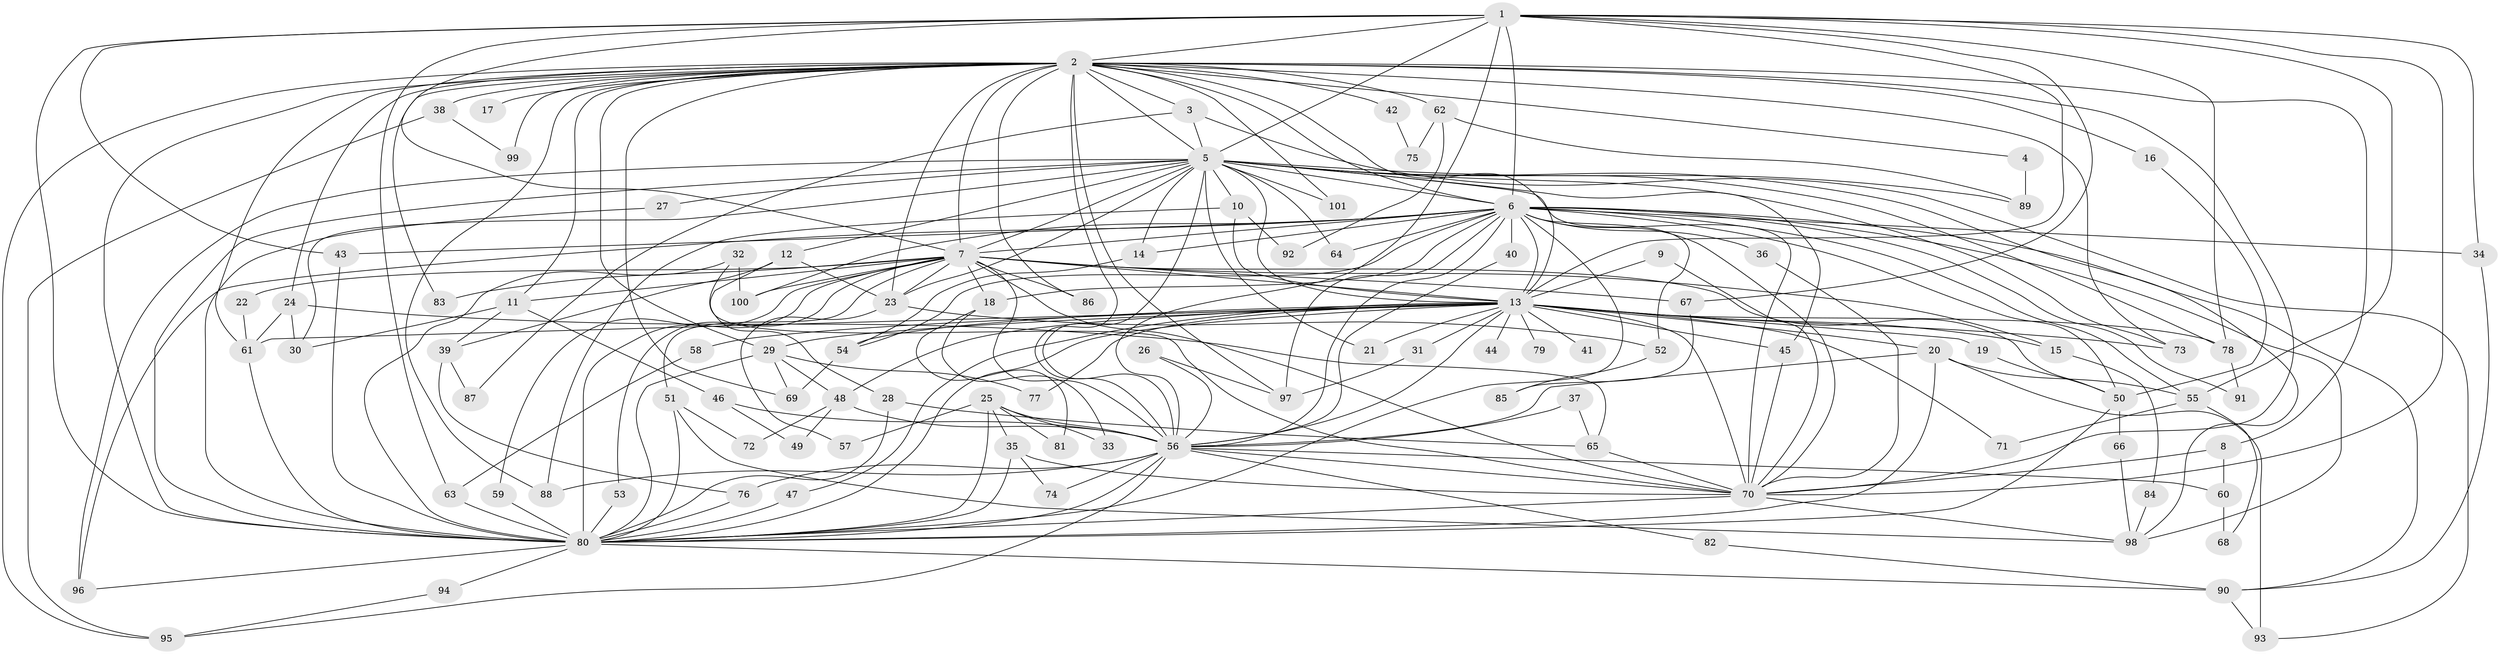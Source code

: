 // original degree distribution, {15: 0.006993006993006993, 20: 0.006993006993006993, 24: 0.006993006993006993, 30: 0.006993006993006993, 35: 0.006993006993006993, 28: 0.013986013986013986, 23: 0.006993006993006993, 19: 0.006993006993006993, 33: 0.006993006993006993, 5: 0.055944055944055944, 4: 0.1048951048951049, 3: 0.1888111888111888, 2: 0.5454545454545454, 6: 0.03496503496503497}
// Generated by graph-tools (version 1.1) at 2025/36/03/04/25 23:36:26]
// undirected, 101 vertices, 238 edges
graph export_dot {
  node [color=gray90,style=filled];
  1;
  2;
  3;
  4;
  5;
  6;
  7;
  8;
  9;
  10;
  11;
  12;
  13;
  14;
  15;
  16;
  17;
  18;
  19;
  20;
  21;
  22;
  23;
  24;
  25;
  26;
  27;
  28;
  29;
  30;
  31;
  32;
  33;
  34;
  35;
  36;
  37;
  38;
  39;
  40;
  41;
  42;
  43;
  44;
  45;
  46;
  47;
  48;
  49;
  50;
  51;
  52;
  53;
  54;
  55;
  56;
  57;
  58;
  59;
  60;
  61;
  62;
  63;
  64;
  65;
  66;
  67;
  68;
  69;
  70;
  71;
  72;
  73;
  74;
  75;
  76;
  77;
  78;
  79;
  80;
  81;
  82;
  83;
  84;
  85;
  86;
  87;
  88;
  89;
  90;
  91;
  92;
  93;
  94;
  95;
  96;
  97;
  98;
  99;
  100;
  101;
  1 -- 2 [weight=2.0];
  1 -- 5 [weight=1.0];
  1 -- 6 [weight=1.0];
  1 -- 7 [weight=1.0];
  1 -- 13 [weight=1.0];
  1 -- 34 [weight=1.0];
  1 -- 43 [weight=1.0];
  1 -- 55 [weight=1.0];
  1 -- 56 [weight=1.0];
  1 -- 63 [weight=1.0];
  1 -- 67 [weight=1.0];
  1 -- 70 [weight=1.0];
  1 -- 78 [weight=1.0];
  1 -- 80 [weight=1.0];
  2 -- 3 [weight=1.0];
  2 -- 4 [weight=1.0];
  2 -- 5 [weight=2.0];
  2 -- 6 [weight=2.0];
  2 -- 7 [weight=2.0];
  2 -- 8 [weight=1.0];
  2 -- 11 [weight=1.0];
  2 -- 13 [weight=2.0];
  2 -- 16 [weight=1.0];
  2 -- 17 [weight=2.0];
  2 -- 23 [weight=1.0];
  2 -- 24 [weight=1.0];
  2 -- 29 [weight=1.0];
  2 -- 38 [weight=1.0];
  2 -- 42 [weight=2.0];
  2 -- 56 [weight=2.0];
  2 -- 61 [weight=1.0];
  2 -- 62 [weight=2.0];
  2 -- 69 [weight=1.0];
  2 -- 70 [weight=2.0];
  2 -- 73 [weight=1.0];
  2 -- 80 [weight=2.0];
  2 -- 83 [weight=1.0];
  2 -- 86 [weight=1.0];
  2 -- 88 [weight=1.0];
  2 -- 95 [weight=1.0];
  2 -- 97 [weight=2.0];
  2 -- 99 [weight=2.0];
  2 -- 101 [weight=2.0];
  3 -- 5 [weight=1.0];
  3 -- 87 [weight=1.0];
  3 -- 93 [weight=1.0];
  4 -- 89 [weight=1.0];
  5 -- 6 [weight=1.0];
  5 -- 7 [weight=1.0];
  5 -- 10 [weight=1.0];
  5 -- 12 [weight=1.0];
  5 -- 13 [weight=2.0];
  5 -- 14 [weight=1.0];
  5 -- 21 [weight=1.0];
  5 -- 23 [weight=1.0];
  5 -- 27 [weight=1.0];
  5 -- 30 [weight=1.0];
  5 -- 45 [weight=1.0];
  5 -- 56 [weight=1.0];
  5 -- 64 [weight=1.0];
  5 -- 70 [weight=2.0];
  5 -- 73 [weight=1.0];
  5 -- 78 [weight=1.0];
  5 -- 80 [weight=3.0];
  5 -- 89 [weight=2.0];
  5 -- 96 [weight=1.0];
  5 -- 98 [weight=1.0];
  5 -- 101 [weight=1.0];
  6 -- 7 [weight=1.0];
  6 -- 13 [weight=1.0];
  6 -- 14 [weight=1.0];
  6 -- 18 [weight=1.0];
  6 -- 34 [weight=1.0];
  6 -- 36 [weight=1.0];
  6 -- 40 [weight=2.0];
  6 -- 43 [weight=1.0];
  6 -- 50 [weight=1.0];
  6 -- 52 [weight=1.0];
  6 -- 54 [weight=1.0];
  6 -- 55 [weight=1.0];
  6 -- 56 [weight=1.0];
  6 -- 64 [weight=1.0];
  6 -- 70 [weight=1.0];
  6 -- 80 [weight=2.0];
  6 -- 90 [weight=1.0];
  6 -- 91 [weight=1.0];
  6 -- 96 [weight=1.0];
  6 -- 97 [weight=1.0];
  6 -- 98 [weight=1.0];
  6 -- 100 [weight=1.0];
  7 -- 11 [weight=1.0];
  7 -- 13 [weight=1.0];
  7 -- 15 [weight=1.0];
  7 -- 18 [weight=1.0];
  7 -- 22 [weight=1.0];
  7 -- 23 [weight=1.0];
  7 -- 50 [weight=1.0];
  7 -- 51 [weight=1.0];
  7 -- 53 [weight=1.0];
  7 -- 56 [weight=1.0];
  7 -- 59 [weight=1.0];
  7 -- 67 [weight=1.0];
  7 -- 70 [weight=1.0];
  7 -- 80 [weight=2.0];
  7 -- 83 [weight=1.0];
  7 -- 86 [weight=1.0];
  7 -- 100 [weight=1.0];
  8 -- 60 [weight=1.0];
  8 -- 70 [weight=1.0];
  9 -- 13 [weight=1.0];
  9 -- 70 [weight=1.0];
  10 -- 13 [weight=1.0];
  10 -- 88 [weight=1.0];
  10 -- 92 [weight=1.0];
  11 -- 30 [weight=1.0];
  11 -- 39 [weight=1.0];
  11 -- 46 [weight=1.0];
  12 -- 23 [weight=1.0];
  12 -- 28 [weight=1.0];
  12 -- 39 [weight=1.0];
  13 -- 15 [weight=1.0];
  13 -- 19 [weight=1.0];
  13 -- 20 [weight=1.0];
  13 -- 21 [weight=1.0];
  13 -- 29 [weight=1.0];
  13 -- 31 [weight=1.0];
  13 -- 41 [weight=1.0];
  13 -- 44 [weight=1.0];
  13 -- 45 [weight=1.0];
  13 -- 47 [weight=1.0];
  13 -- 48 [weight=1.0];
  13 -- 54 [weight=1.0];
  13 -- 56 [weight=1.0];
  13 -- 58 [weight=1.0];
  13 -- 61 [weight=1.0];
  13 -- 70 [weight=1.0];
  13 -- 71 [weight=1.0];
  13 -- 73 [weight=1.0];
  13 -- 77 [weight=1.0];
  13 -- 78 [weight=1.0];
  13 -- 79 [weight=2.0];
  13 -- 80 [weight=1.0];
  14 -- 54 [weight=1.0];
  15 -- 84 [weight=1.0];
  16 -- 50 [weight=1.0];
  18 -- 33 [weight=1.0];
  18 -- 81 [weight=1.0];
  19 -- 50 [weight=1.0];
  20 -- 55 [weight=1.0];
  20 -- 56 [weight=1.0];
  20 -- 80 [weight=1.0];
  20 -- 93 [weight=1.0];
  22 -- 61 [weight=1.0];
  23 -- 52 [weight=1.0];
  23 -- 57 [weight=1.0];
  24 -- 30 [weight=1.0];
  24 -- 61 [weight=1.0];
  24 -- 65 [weight=1.0];
  25 -- 33 [weight=1.0];
  25 -- 35 [weight=1.0];
  25 -- 56 [weight=1.0];
  25 -- 57 [weight=1.0];
  25 -- 80 [weight=1.0];
  25 -- 81 [weight=1.0];
  26 -- 56 [weight=1.0];
  26 -- 97 [weight=1.0];
  27 -- 80 [weight=1.0];
  28 -- 65 [weight=1.0];
  28 -- 80 [weight=1.0];
  29 -- 48 [weight=1.0];
  29 -- 69 [weight=1.0];
  29 -- 77 [weight=1.0];
  29 -- 80 [weight=1.0];
  31 -- 97 [weight=1.0];
  32 -- 70 [weight=1.0];
  32 -- 80 [weight=1.0];
  32 -- 100 [weight=1.0];
  34 -- 90 [weight=1.0];
  35 -- 70 [weight=1.0];
  35 -- 74 [weight=1.0];
  35 -- 80 [weight=1.0];
  36 -- 70 [weight=1.0];
  37 -- 56 [weight=1.0];
  37 -- 65 [weight=1.0];
  38 -- 95 [weight=1.0];
  38 -- 99 [weight=1.0];
  39 -- 76 [weight=1.0];
  39 -- 87 [weight=1.0];
  40 -- 56 [weight=1.0];
  42 -- 75 [weight=1.0];
  43 -- 80 [weight=1.0];
  45 -- 70 [weight=1.0];
  46 -- 49 [weight=1.0];
  46 -- 56 [weight=1.0];
  47 -- 80 [weight=1.0];
  48 -- 49 [weight=1.0];
  48 -- 56 [weight=1.0];
  48 -- 72 [weight=1.0];
  50 -- 66 [weight=1.0];
  50 -- 80 [weight=1.0];
  51 -- 72 [weight=1.0];
  51 -- 80 [weight=1.0];
  51 -- 98 [weight=1.0];
  52 -- 85 [weight=1.0];
  53 -- 80 [weight=1.0];
  54 -- 69 [weight=1.0];
  55 -- 68 [weight=1.0];
  55 -- 71 [weight=1.0];
  56 -- 60 [weight=1.0];
  56 -- 70 [weight=2.0];
  56 -- 74 [weight=1.0];
  56 -- 76 [weight=1.0];
  56 -- 80 [weight=1.0];
  56 -- 82 [weight=1.0];
  56 -- 88 [weight=1.0];
  56 -- 95 [weight=1.0];
  58 -- 63 [weight=1.0];
  59 -- 80 [weight=1.0];
  60 -- 68 [weight=1.0];
  61 -- 80 [weight=1.0];
  62 -- 75 [weight=1.0];
  62 -- 89 [weight=1.0];
  62 -- 92 [weight=1.0];
  63 -- 80 [weight=2.0];
  65 -- 70 [weight=1.0];
  66 -- 98 [weight=1.0];
  67 -- 85 [weight=1.0];
  70 -- 80 [weight=1.0];
  70 -- 98 [weight=1.0];
  76 -- 80 [weight=1.0];
  78 -- 91 [weight=1.0];
  80 -- 90 [weight=1.0];
  80 -- 94 [weight=1.0];
  80 -- 96 [weight=1.0];
  82 -- 90 [weight=1.0];
  84 -- 98 [weight=1.0];
  90 -- 93 [weight=1.0];
  94 -- 95 [weight=1.0];
}
